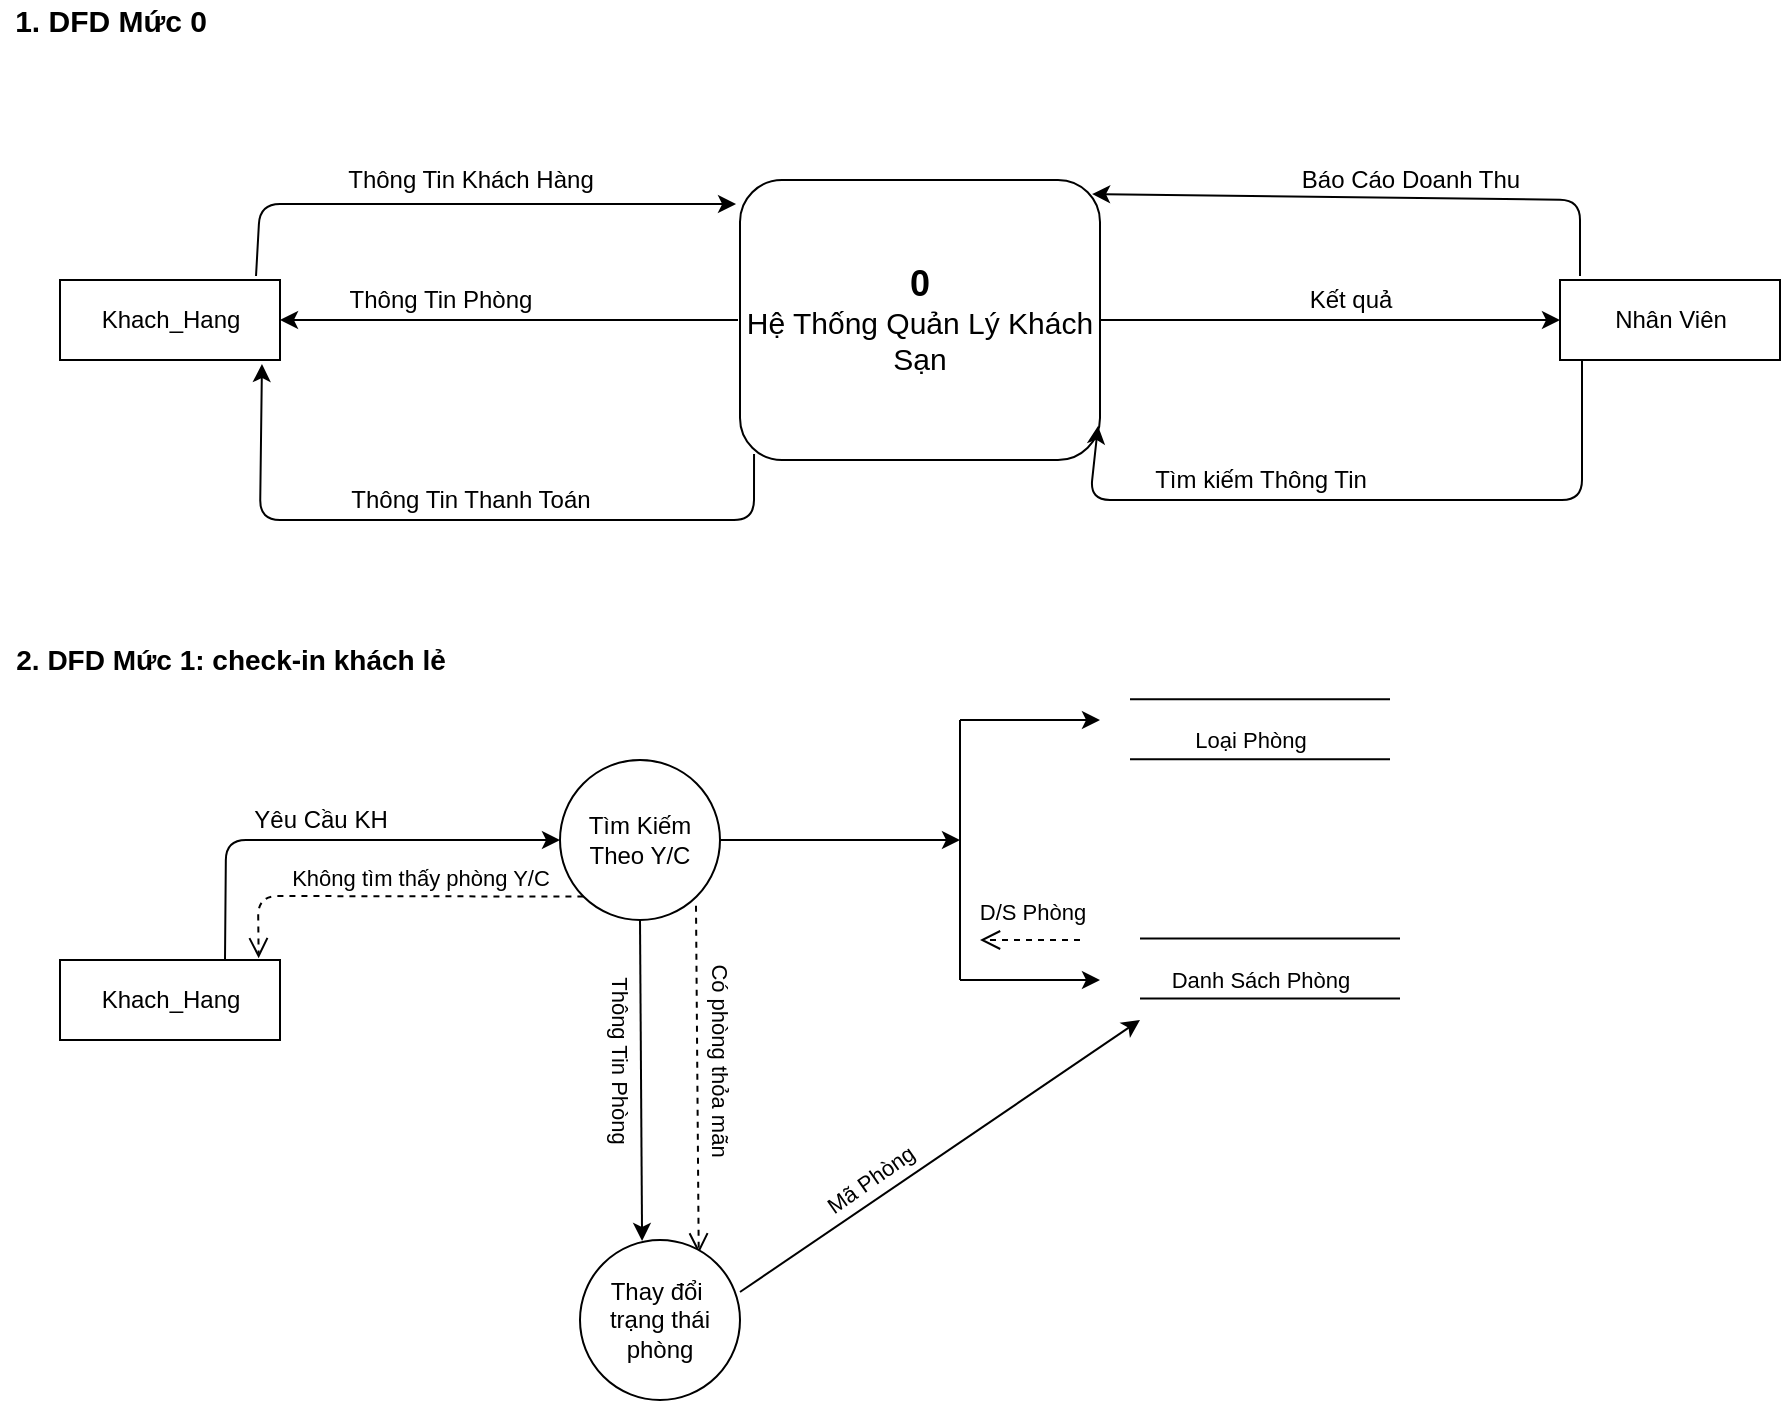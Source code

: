 <mxfile version="14.1.2" type="github">
  <diagram name="Page-1" id="e7e014a7-5840-1c2e-5031-d8a46d1fe8dd">
    <mxGraphModel dx="981" dy="554" grid="1" gridSize="10" guides="1" tooltips="1" connect="1" arrows="1" fold="1" page="1" pageScale="1" pageWidth="1169" pageHeight="826" background="#ffffff" math="0" shadow="0">
      <root>
        <mxCell id="0" />
        <mxCell id="1" parent="0" />
        <mxCell id="tYLHyqTt-1DBQ8F93RRt-41" value="Khach_Hang" style="html=1;" vertex="1" parent="1">
          <mxGeometry x="70" y="280" width="110" height="40" as="geometry" />
        </mxCell>
        <mxCell id="tYLHyqTt-1DBQ8F93RRt-42" value="Nhân Viên" style="html=1;" vertex="1" parent="1">
          <mxGeometry x="820" y="280" width="110" height="40" as="geometry" />
        </mxCell>
        <mxCell id="tYLHyqTt-1DBQ8F93RRt-45" value="&lt;font&gt;&lt;span style=&quot;font-weight: bold ; font-size: 18px&quot;&gt;0&lt;/span&gt;&lt;br&gt;&lt;font style=&quot;font-size: 15px&quot;&gt;Hệ Thống Quản Lý Khách Sạn&lt;/font&gt;&lt;br&gt;&lt;/font&gt;" style="rounded=1;whiteSpace=wrap;html=1;align=center;" vertex="1" parent="1">
          <mxGeometry x="410" y="230" width="180" height="140" as="geometry" />
        </mxCell>
        <mxCell id="tYLHyqTt-1DBQ8F93RRt-46" value="" style="endArrow=classic;html=1;entryX=-0.011;entryY=0.086;entryDx=0;entryDy=0;entryPerimeter=0;exitX=0.891;exitY=-0.05;exitDx=0;exitDy=0;exitPerimeter=0;" edge="1" parent="1" source="tYLHyqTt-1DBQ8F93RRt-41" target="tYLHyqTt-1DBQ8F93RRt-45">
          <mxGeometry width="50" height="50" relative="1" as="geometry">
            <mxPoint x="170" y="270" as="sourcePoint" />
            <mxPoint x="610" y="490" as="targetPoint" />
            <Array as="points">
              <mxPoint x="170" y="242" />
            </Array>
          </mxGeometry>
        </mxCell>
        <mxCell id="tYLHyqTt-1DBQ8F93RRt-47" value="Thông Tin Khách Hàng" style="text;html=1;align=center;verticalAlign=middle;resizable=0;points=[];autosize=1;" vertex="1" parent="1">
          <mxGeometry x="205" y="220" width="140" height="20" as="geometry" />
        </mxCell>
        <mxCell id="tYLHyqTt-1DBQ8F93RRt-48" value="" style="endArrow=classic;html=1;" edge="1" parent="1">
          <mxGeometry width="50" height="50" relative="1" as="geometry">
            <mxPoint x="409" y="300" as="sourcePoint" />
            <mxPoint x="180" y="300" as="targetPoint" />
          </mxGeometry>
        </mxCell>
        <mxCell id="tYLHyqTt-1DBQ8F93RRt-49" value="Thông Tin Phòng" style="text;html=1;align=center;verticalAlign=middle;resizable=0;points=[];autosize=1;" vertex="1" parent="1">
          <mxGeometry x="205" y="280" width="110" height="20" as="geometry" />
        </mxCell>
        <mxCell id="tYLHyqTt-1DBQ8F93RRt-50" value="" style="endArrow=classic;html=1;exitX=0.039;exitY=0.979;exitDx=0;exitDy=0;exitPerimeter=0;entryX=0.918;entryY=1.05;entryDx=0;entryDy=0;entryPerimeter=0;" edge="1" parent="1" source="tYLHyqTt-1DBQ8F93RRt-45" target="tYLHyqTt-1DBQ8F93RRt-41">
          <mxGeometry width="50" height="50" relative="1" as="geometry">
            <mxPoint x="560" y="340" as="sourcePoint" />
            <mxPoint x="167" y="330" as="targetPoint" />
            <Array as="points">
              <mxPoint x="417" y="400" />
              <mxPoint x="170" y="400" />
            </Array>
          </mxGeometry>
        </mxCell>
        <mxCell id="tYLHyqTt-1DBQ8F93RRt-51" value="Thông Tin Thanh Toán" style="text;html=1;align=center;verticalAlign=middle;resizable=0;points=[];autosize=1;" vertex="1" parent="1">
          <mxGeometry x="205" y="380" width="140" height="20" as="geometry" />
        </mxCell>
        <mxCell id="tYLHyqTt-1DBQ8F93RRt-53" value="" style="endArrow=classic;html=1;entryX=0.978;entryY=0.05;entryDx=0;entryDy=0;entryPerimeter=0;" edge="1" parent="1" target="tYLHyqTt-1DBQ8F93RRt-45">
          <mxGeometry width="50" height="50" relative="1" as="geometry">
            <mxPoint x="830" y="278" as="sourcePoint" />
            <mxPoint x="610" y="290" as="targetPoint" />
            <Array as="points">
              <mxPoint x="830" y="240" />
            </Array>
          </mxGeometry>
        </mxCell>
        <mxCell id="tYLHyqTt-1DBQ8F93RRt-54" value="Báo Cáo Doanh Thu" style="text;html=1;align=center;verticalAlign=middle;resizable=0;points=[];autosize=1;" vertex="1" parent="1">
          <mxGeometry x="685" y="220" width="120" height="20" as="geometry" />
        </mxCell>
        <mxCell id="tYLHyqTt-1DBQ8F93RRt-55" value="" style="endArrow=classic;html=1;" edge="1" parent="1">
          <mxGeometry width="50" height="50" relative="1" as="geometry">
            <mxPoint x="831" y="320" as="sourcePoint" />
            <mxPoint x="589" y="353" as="targetPoint" />
            <Array as="points">
              <mxPoint x="831" y="390" />
              <mxPoint x="585" y="390" />
            </Array>
          </mxGeometry>
        </mxCell>
        <mxCell id="tYLHyqTt-1DBQ8F93RRt-57" value="Tìm kiếm Thông Tin" style="text;html=1;align=center;verticalAlign=middle;resizable=0;points=[];autosize=1;" vertex="1" parent="1">
          <mxGeometry x="610" y="370" width="120" height="20" as="geometry" />
        </mxCell>
        <mxCell id="tYLHyqTt-1DBQ8F93RRt-58" value="" style="endArrow=classic;html=1;exitX=1;exitY=0.5;exitDx=0;exitDy=0;entryX=0;entryY=0.5;entryDx=0;entryDy=0;" edge="1" parent="1" source="tYLHyqTt-1DBQ8F93RRt-45" target="tYLHyqTt-1DBQ8F93RRt-42">
          <mxGeometry width="50" height="50" relative="1" as="geometry">
            <mxPoint x="560" y="340" as="sourcePoint" />
            <mxPoint x="810" y="300" as="targetPoint" />
          </mxGeometry>
        </mxCell>
        <mxCell id="tYLHyqTt-1DBQ8F93RRt-59" value="Kết quả" style="text;html=1;align=center;verticalAlign=middle;resizable=0;points=[];autosize=1;" vertex="1" parent="1">
          <mxGeometry x="685" y="280" width="60" height="20" as="geometry" />
        </mxCell>
        <mxCell id="tYLHyqTt-1DBQ8F93RRt-60" value="&lt;b&gt;&lt;font style=&quot;font-size: 15px&quot;&gt;1. DFD Mức 0&lt;/font&gt;&lt;/b&gt;" style="text;html=1;align=center;verticalAlign=middle;resizable=0;points=[];autosize=1;" vertex="1" parent="1">
          <mxGeometry x="40" y="140" width="110" height="20" as="geometry" />
        </mxCell>
        <mxCell id="tYLHyqTt-1DBQ8F93RRt-61" value="&lt;b style=&quot;font-size: 14px;&quot;&gt;2. DFD Mức 1: check-in khách lẻ&lt;/b&gt;" style="text;html=1;align=center;verticalAlign=middle;resizable=0;points=[];autosize=1;fontSize=14;" vertex="1" parent="1">
          <mxGeometry x="40" y="460" width="230" height="20" as="geometry" />
        </mxCell>
        <mxCell id="tYLHyqTt-1DBQ8F93RRt-62" value="Khach_Hang" style="html=1;" vertex="1" parent="1">
          <mxGeometry x="70" y="620" width="110" height="40" as="geometry" />
        </mxCell>
        <mxCell id="tYLHyqTt-1DBQ8F93RRt-63" value="" style="endArrow=classic;html=1;exitX=0.75;exitY=0;exitDx=0;exitDy=0;" edge="1" parent="1" source="tYLHyqTt-1DBQ8F93RRt-62">
          <mxGeometry width="50" height="50" relative="1" as="geometry">
            <mxPoint x="160" y="560" as="sourcePoint" />
            <mxPoint x="320" y="560" as="targetPoint" />
            <Array as="points">
              <mxPoint x="153" y="560" />
            </Array>
          </mxGeometry>
        </mxCell>
        <mxCell id="tYLHyqTt-1DBQ8F93RRt-64" value="Yêu Cầu KH" style="text;html=1;align=center;verticalAlign=middle;resizable=0;points=[];autosize=1;" vertex="1" parent="1">
          <mxGeometry x="160" y="540" width="80" height="20" as="geometry" />
        </mxCell>
        <mxCell id="tYLHyqTt-1DBQ8F93RRt-65" value="Tìm Kiếm Theo Y/C" style="ellipse;whiteSpace=wrap;html=1;aspect=fixed;align=center;" vertex="1" parent="1">
          <mxGeometry x="320" y="520" width="80" height="80" as="geometry" />
        </mxCell>
        <mxCell id="tYLHyqTt-1DBQ8F93RRt-67" value="" style="endArrow=classic;html=1;exitX=1;exitY=0.5;exitDx=0;exitDy=0;" edge="1" parent="1" source="tYLHyqTt-1DBQ8F93RRt-65">
          <mxGeometry width="50" height="50" relative="1" as="geometry">
            <mxPoint x="450" y="510" as="sourcePoint" />
            <mxPoint x="520" y="560" as="targetPoint" />
          </mxGeometry>
        </mxCell>
        <mxCell id="tYLHyqTt-1DBQ8F93RRt-68" value="" style="endArrow=none;html=1;" edge="1" parent="1">
          <mxGeometry width="50" height="50" relative="1" as="geometry">
            <mxPoint x="520" y="500" as="sourcePoint" />
            <mxPoint x="520" y="630" as="targetPoint" />
          </mxGeometry>
        </mxCell>
        <mxCell id="tYLHyqTt-1DBQ8F93RRt-69" value="" style="endArrow=none;html=1;" edge="1" parent="1">
          <mxGeometry width="50" height="50" relative="1" as="geometry">
            <mxPoint x="605" y="489.66" as="sourcePoint" />
            <mxPoint x="735" y="489.66" as="targetPoint" />
          </mxGeometry>
        </mxCell>
        <mxCell id="tYLHyqTt-1DBQ8F93RRt-70" value="" style="endArrow=none;html=1;" edge="1" parent="1">
          <mxGeometry width="50" height="50" relative="1" as="geometry">
            <mxPoint x="605" y="519.66" as="sourcePoint" />
            <mxPoint x="735" y="519.66" as="targetPoint" />
          </mxGeometry>
        </mxCell>
        <mxCell id="tYLHyqTt-1DBQ8F93RRt-75" value="" style="endArrow=none;html=1;" edge="1" parent="1">
          <mxGeometry width="50" height="50" relative="1" as="geometry">
            <mxPoint x="610" y="609.31" as="sourcePoint" />
            <mxPoint x="740" y="609.31" as="targetPoint" />
          </mxGeometry>
        </mxCell>
        <mxCell id="tYLHyqTt-1DBQ8F93RRt-76" value="" style="endArrow=none;html=1;" edge="1" parent="1">
          <mxGeometry width="50" height="50" relative="1" as="geometry">
            <mxPoint x="610" y="639.31" as="sourcePoint" />
            <mxPoint x="740" y="639.31" as="targetPoint" />
          </mxGeometry>
        </mxCell>
        <mxCell id="tYLHyqTt-1DBQ8F93RRt-77" value="" style="endArrow=classic;html=1;" edge="1" parent="1">
          <mxGeometry width="50" height="50" relative="1" as="geometry">
            <mxPoint x="520" y="500" as="sourcePoint" />
            <mxPoint x="590" y="500" as="targetPoint" />
          </mxGeometry>
        </mxCell>
        <mxCell id="tYLHyqTt-1DBQ8F93RRt-78" value="" style="endArrow=classic;html=1;" edge="1" parent="1">
          <mxGeometry width="50" height="50" relative="1" as="geometry">
            <mxPoint x="520" y="630" as="sourcePoint" />
            <mxPoint x="590" y="630" as="targetPoint" />
          </mxGeometry>
        </mxCell>
        <mxCell id="tYLHyqTt-1DBQ8F93RRt-81" value="Loại Phòng" style="text;html=1;align=center;verticalAlign=middle;resizable=0;points=[];autosize=1;fontSize=11;" vertex="1" parent="1">
          <mxGeometry x="630" y="500" width="70" height="20" as="geometry" />
        </mxCell>
        <mxCell id="tYLHyqTt-1DBQ8F93RRt-82" value="Danh Sách Phòng" style="text;html=1;align=center;verticalAlign=middle;resizable=0;points=[];autosize=1;fontSize=11;" vertex="1" parent="1">
          <mxGeometry x="620" y="620" width="100" height="20" as="geometry" />
        </mxCell>
        <mxCell id="tYLHyqTt-1DBQ8F93RRt-84" value="D/S Phòng" style="html=1;verticalAlign=bottom;endArrow=open;dashed=1;endSize=8;fontSize=11;" edge="1" parent="1">
          <mxGeometry x="-0.014" y="-5" relative="1" as="geometry">
            <mxPoint x="580" y="610" as="sourcePoint" />
            <mxPoint x="530" y="610" as="targetPoint" />
            <mxPoint as="offset" />
          </mxGeometry>
        </mxCell>
        <mxCell id="tYLHyqTt-1DBQ8F93RRt-85" value="Không tìm thấy phòng Y/C" style="html=1;verticalAlign=bottom;endArrow=open;dashed=1;endSize=8;fontSize=11;entryX=0.903;entryY=-0.022;entryDx=0;entryDy=0;entryPerimeter=0;exitX=0;exitY=1;exitDx=0;exitDy=0;" edge="1" parent="1" source="tYLHyqTt-1DBQ8F93RRt-65" target="tYLHyqTt-1DBQ8F93RRt-62">
          <mxGeometry x="-0.157" relative="1" as="geometry">
            <mxPoint x="580" y="640" as="sourcePoint" />
            <mxPoint x="500" y="640" as="targetPoint" />
            <Array as="points">
              <mxPoint x="169" y="588" />
            </Array>
            <mxPoint as="offset" />
          </mxGeometry>
        </mxCell>
        <mxCell id="tYLHyqTt-1DBQ8F93RRt-86" value="" style="html=1;verticalAlign=bottom;endArrow=open;dashed=1;endSize=8;fontSize=11;exitX=0.85;exitY=0.911;exitDx=0;exitDy=0;exitPerimeter=0;entryX=0.742;entryY=0.084;entryDx=0;entryDy=0;entryPerimeter=0;" edge="1" parent="1" source="tYLHyqTt-1DBQ8F93RRt-65" target="tYLHyqTt-1DBQ8F93RRt-90">
          <mxGeometry x="-0.101" y="22" relative="1" as="geometry">
            <mxPoint x="580" y="780" as="sourcePoint" />
            <mxPoint x="388" y="760" as="targetPoint" />
            <mxPoint as="offset" />
          </mxGeometry>
        </mxCell>
        <mxCell id="tYLHyqTt-1DBQ8F93RRt-87" value="Có phòng thỏa mãn" style="text;html=1;align=center;verticalAlign=middle;resizable=0;points=[];autosize=1;fontSize=11;rotation=90;" vertex="1" parent="1">
          <mxGeometry x="345" y="660" width="110" height="20" as="geometry" />
        </mxCell>
        <mxCell id="tYLHyqTt-1DBQ8F93RRt-89" value="Thông Tin Phòng" style="text;html=1;align=center;verticalAlign=middle;resizable=0;points=[];autosize=1;fontSize=11;rotation=90;" vertex="1" parent="1">
          <mxGeometry x="300" y="660" width="100" height="20" as="geometry" />
        </mxCell>
        <mxCell id="tYLHyqTt-1DBQ8F93RRt-90" value="Thay đổi&amp;nbsp; trạng thái phòng" style="ellipse;whiteSpace=wrap;html=1;aspect=fixed;align=center;" vertex="1" parent="1">
          <mxGeometry x="330" y="760" width="80" height="80" as="geometry" />
        </mxCell>
        <mxCell id="tYLHyqTt-1DBQ8F93RRt-91" value="" style="endArrow=classic;html=1;fontSize=11;entryX=0.388;entryY=0.006;entryDx=0;entryDy=0;entryPerimeter=0;exitX=0.5;exitY=1;exitDx=0;exitDy=0;" edge="1" parent="1" source="tYLHyqTt-1DBQ8F93RRt-65" target="tYLHyqTt-1DBQ8F93RRt-90">
          <mxGeometry width="50" height="50" relative="1" as="geometry">
            <mxPoint x="510" y="700" as="sourcePoint" />
            <mxPoint x="560" y="650" as="targetPoint" />
          </mxGeometry>
        </mxCell>
        <mxCell id="tYLHyqTt-1DBQ8F93RRt-92" value="" style="endArrow=classic;html=1;fontSize=11;exitX=1;exitY=0.325;exitDx=0;exitDy=0;exitPerimeter=0;" edge="1" parent="1" source="tYLHyqTt-1DBQ8F93RRt-90">
          <mxGeometry width="50" height="50" relative="1" as="geometry">
            <mxPoint x="370" y="610" as="sourcePoint" />
            <mxPoint x="610" y="650" as="targetPoint" />
          </mxGeometry>
        </mxCell>
        <mxCell id="tYLHyqTt-1DBQ8F93RRt-93" value="Mã Phòng" style="text;html=1;align=center;verticalAlign=middle;resizable=0;points=[];autosize=1;fontSize=11;rotation=325;" vertex="1" parent="1">
          <mxGeometry x="440" y="720" width="70" height="20" as="geometry" />
        </mxCell>
      </root>
    </mxGraphModel>
  </diagram>
</mxfile>
